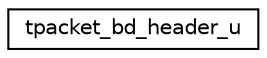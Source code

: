 digraph G
{
  edge [fontname="Helvetica",fontsize="10",labelfontname="Helvetica",labelfontsize="10"];
  node [fontname="Helvetica",fontsize="10",shape=record];
  rankdir="LR";
  Node1 [label="tpacket_bd_header_u",height=0.2,width=0.4,color="black", fillcolor="white", style="filled",URL="$uniontpacket__bd__header__u.html"];
}
